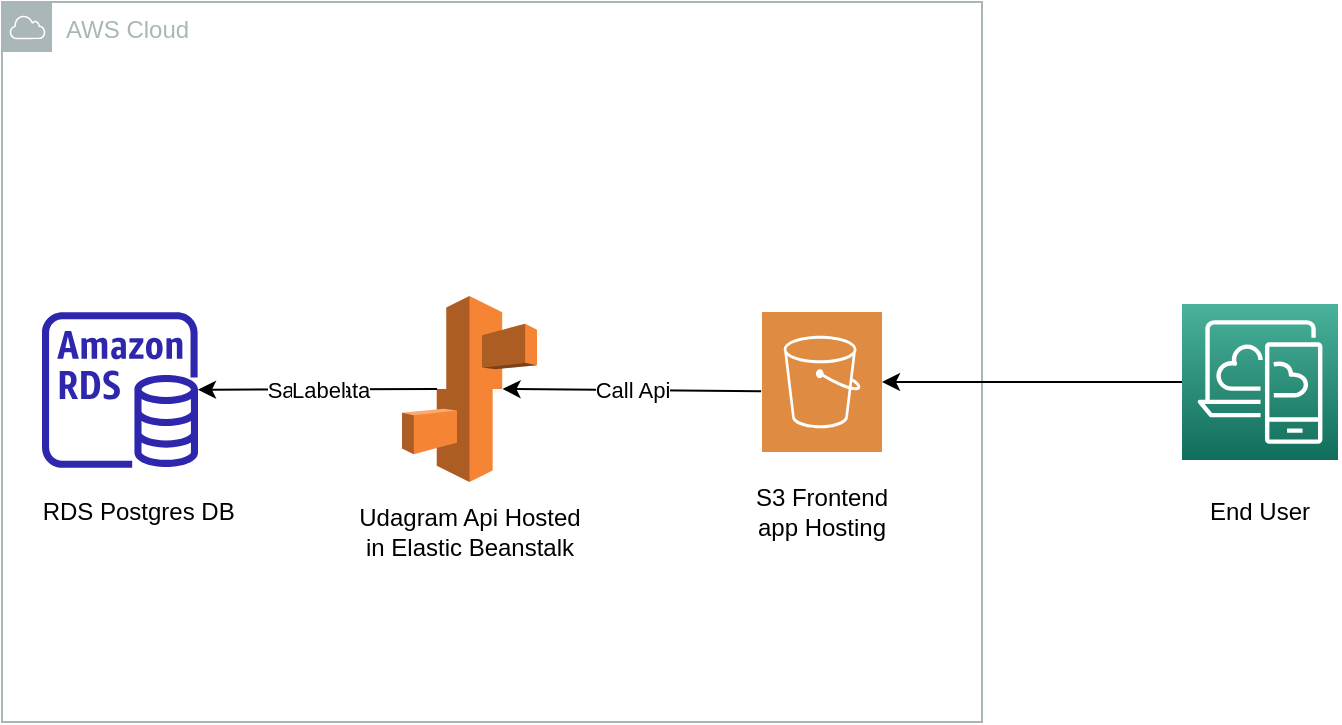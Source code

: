 <mxfile version="20.7.4" type="device"><diagram id="1bgioqKcxvu1a1HrTNqk" name="Page-1"><mxGraphModel dx="1276" dy="614" grid="1" gridSize="10" guides="1" tooltips="1" connect="1" arrows="1" fold="1" page="1" pageScale="1" pageWidth="850" pageHeight="1100" math="0" shadow="0"><root><mxCell id="0"/><mxCell id="1" parent="0"/><mxCell id="ZwZp48ee2xdd3uwm7AIW-1" value="AWS Cloud" style="sketch=0;outlineConnect=0;gradientColor=none;html=1;whiteSpace=wrap;fontSize=12;fontStyle=0;shape=mxgraph.aws4.group;grIcon=mxgraph.aws4.group_aws_cloud;strokeColor=#AAB7B8;fillColor=none;verticalAlign=top;align=left;spacingLeft=30;fontColor=#AAB7B8;dashed=0;" vertex="1" parent="1"><mxGeometry x="110" y="130" width="490" height="360" as="geometry"/></mxCell><mxCell id="ZwZp48ee2xdd3uwm7AIW-2" value="" style="sketch=0;pointerEvents=1;shadow=0;dashed=0;html=1;strokeColor=none;fillColor=#DF8C42;labelPosition=center;verticalLabelPosition=bottom;verticalAlign=top;align=center;outlineConnect=0;shape=mxgraph.veeam2.aws_s3;" vertex="1" parent="1"><mxGeometry x="490" y="285" width="60" height="70" as="geometry"/></mxCell><mxCell id="ZwZp48ee2xdd3uwm7AIW-3" value="S3 Frontend app Hosting" style="text;html=1;strokeColor=none;fillColor=none;align=center;verticalAlign=middle;whiteSpace=wrap;rounded=0;" vertex="1" parent="1"><mxGeometry x="480" y="370" width="80" height="30" as="geometry"/></mxCell><mxCell id="ZwZp48ee2xdd3uwm7AIW-4" value="" style="outlineConnect=0;dashed=0;verticalLabelPosition=bottom;verticalAlign=top;align=center;html=1;shape=mxgraph.aws3.elastic_beanstalk;fillColor=#F58534;gradientColor=none;" vertex="1" parent="1"><mxGeometry x="310" y="277" width="67.5" height="93" as="geometry"/></mxCell><mxCell id="ZwZp48ee2xdd3uwm7AIW-5" value="Udagram Api Hosted in Elastic Beanstalk" style="text;html=1;strokeColor=none;fillColor=none;align=center;verticalAlign=middle;whiteSpace=wrap;rounded=0;" vertex="1" parent="1"><mxGeometry x="283.75" y="380" width="120" height="30" as="geometry"/></mxCell><mxCell id="ZwZp48ee2xdd3uwm7AIW-6" value="" style="sketch=0;outlineConnect=0;fontColor=#232F3E;gradientColor=none;fillColor=#2E27AD;strokeColor=none;dashed=0;verticalLabelPosition=bottom;verticalAlign=top;align=center;html=1;fontSize=12;fontStyle=0;aspect=fixed;pointerEvents=1;shape=mxgraph.aws4.rds_instance;" vertex="1" parent="1"><mxGeometry x="130" y="285" width="78" height="78" as="geometry"/></mxCell><mxCell id="ZwZp48ee2xdd3uwm7AIW-7" value="RDS Postgres DB&amp;nbsp;" style="text;html=1;strokeColor=none;fillColor=none;align=center;verticalAlign=middle;whiteSpace=wrap;rounded=0;" vertex="1" parent="1"><mxGeometry x="120" y="370" width="120" height="30" as="geometry"/></mxCell><mxCell id="ZwZp48ee2xdd3uwm7AIW-12" value="Save Data" style="endArrow=classic;html=1;rounded=0;exitX=0.26;exitY=0.5;exitDx=0;exitDy=0;exitPerimeter=0;" edge="1" parent="1" source="ZwZp48ee2xdd3uwm7AIW-4" target="ZwZp48ee2xdd3uwm7AIW-6"><mxGeometry relative="1" as="geometry"><mxPoint x="370" y="290" as="sourcePoint"/><mxPoint x="470" y="290" as="targetPoint"/></mxGeometry></mxCell><mxCell id="ZwZp48ee2xdd3uwm7AIW-13" value="Label" style="edgeLabel;resizable=0;html=1;align=center;verticalAlign=middle;" connectable="0" vertex="1" parent="ZwZp48ee2xdd3uwm7AIW-12"><mxGeometry relative="1" as="geometry"/></mxCell><mxCell id="ZwZp48ee2xdd3uwm7AIW-15" value="C" style="endArrow=classic;html=1;rounded=0;exitX=-0.007;exitY=0.566;exitDx=0;exitDy=0;exitPerimeter=0;entryX=0.745;entryY=0.5;entryDx=0;entryDy=0;entryPerimeter=0;" edge="1" parent="1" source="ZwZp48ee2xdd3uwm7AIW-2" target="ZwZp48ee2xdd3uwm7AIW-4"><mxGeometry relative="1" as="geometry"><mxPoint x="490.0" y="319.5" as="sourcePoint"/><mxPoint x="370.45" y="319.877" as="targetPoint"/></mxGeometry></mxCell><mxCell id="ZwZp48ee2xdd3uwm7AIW-16" value="Call Api" style="edgeLabel;resizable=0;html=1;align=center;verticalAlign=middle;" connectable="0" vertex="1" parent="ZwZp48ee2xdd3uwm7AIW-15"><mxGeometry relative="1" as="geometry"/></mxCell><mxCell id="ZwZp48ee2xdd3uwm7AIW-18" style="edgeStyle=orthogonalEdgeStyle;rounded=0;orthogonalLoop=1;jettySize=auto;html=1;" edge="1" parent="1" source="ZwZp48ee2xdd3uwm7AIW-17" target="ZwZp48ee2xdd3uwm7AIW-2"><mxGeometry relative="1" as="geometry"/></mxCell><mxCell id="ZwZp48ee2xdd3uwm7AIW-17" value="" style="sketch=0;points=[[0,0,0],[0.25,0,0],[0.5,0,0],[0.75,0,0],[1,0,0],[0,1,0],[0.25,1,0],[0.5,1,0],[0.75,1,0],[1,1,0],[0,0.25,0],[0,0.5,0],[0,0.75,0],[1,0.25,0],[1,0.5,0],[1,0.75,0]];outlineConnect=0;fontColor=#232F3E;gradientColor=#4AB29A;gradientDirection=north;fillColor=#116D5B;strokeColor=#ffffff;dashed=0;verticalLabelPosition=bottom;verticalAlign=top;align=center;html=1;fontSize=12;fontStyle=0;aspect=fixed;shape=mxgraph.aws4.resourceIcon;resIcon=mxgraph.aws4.desktop_and_app_streaming;" vertex="1" parent="1"><mxGeometry x="700" y="281" width="78" height="78" as="geometry"/></mxCell><mxCell id="ZwZp48ee2xdd3uwm7AIW-19" value="End User" style="text;html=1;strokeColor=none;fillColor=none;align=center;verticalAlign=middle;whiteSpace=wrap;rounded=0;" vertex="1" parent="1"><mxGeometry x="699" y="370" width="80" height="30" as="geometry"/></mxCell></root></mxGraphModel></diagram></mxfile>